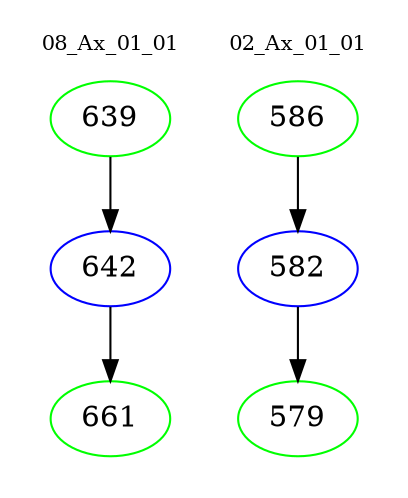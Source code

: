 digraph{
subgraph cluster_0 {
color = white
label = "08_Ax_01_01";
fontsize=10;
T0_639 [label="639", color="green"]
T0_639 -> T0_642 [color="black"]
T0_642 [label="642", color="blue"]
T0_642 -> T0_661 [color="black"]
T0_661 [label="661", color="green"]
}
subgraph cluster_1 {
color = white
label = "02_Ax_01_01";
fontsize=10;
T1_586 [label="586", color="green"]
T1_586 -> T1_582 [color="black"]
T1_582 [label="582", color="blue"]
T1_582 -> T1_579 [color="black"]
T1_579 [label="579", color="green"]
}
}
